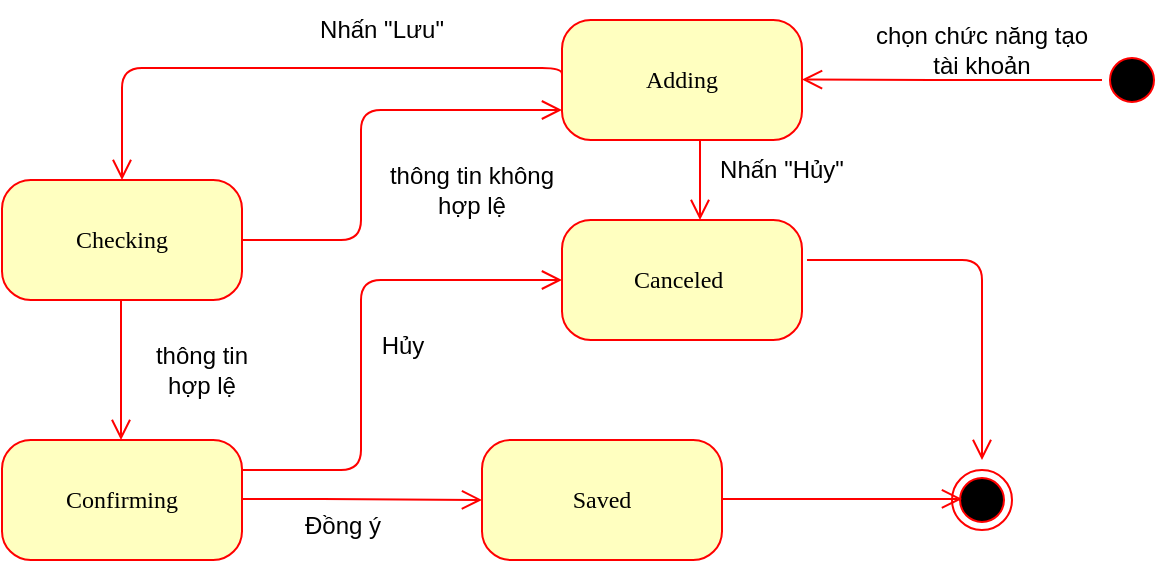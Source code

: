 <mxfile version="26.2.13">
  <diagram name="Page-1" id="58cdce13-f638-feb5-8d6f-7d28b1aa9fa0">
    <mxGraphModel grid="1" page="1" gridSize="10" guides="1" tooltips="1" connect="1" arrows="1" fold="1" pageScale="1" pageWidth="1100" pageHeight="850" background="none" math="0" shadow="0">
      <root>
        <mxCell id="0" />
        <mxCell id="1" parent="0" />
        <mxCell id="EPDN5h1PnaRbW-wHKBpo-1" value="" style="ellipse;html=1;shape=startState;fillColor=#000000;strokeColor=#ff0000;rounded=1;shadow=0;comic=0;labelBackgroundColor=none;fontFamily=Verdana;fontSize=12;fontColor=#000000;align=center;direction=south;" vertex="1" parent="1">
          <mxGeometry x="750" y="35" width="30" height="30" as="geometry" />
        </mxCell>
        <mxCell id="EPDN5h1PnaRbW-wHKBpo-2" value="Canceled&lt;span style=&quot;white-space: pre;&quot;&gt;&#x9;&lt;/span&gt;" style="rounded=1;whiteSpace=wrap;html=1;arcSize=24;fillColor=#ffffc0;strokeColor=#ff0000;shadow=0;comic=0;labelBackgroundColor=none;fontFamily=Verdana;fontSize=12;fontColor=#000000;align=center;" vertex="1" parent="1">
          <mxGeometry x="480" y="120" width="120" height="60" as="geometry" />
        </mxCell>
        <mxCell id="EPDN5h1PnaRbW-wHKBpo-3" value="Checking" style="rounded=1;whiteSpace=wrap;html=1;arcSize=24;fillColor=#ffffc0;strokeColor=#ff0000;shadow=0;comic=0;labelBackgroundColor=none;fontFamily=Verdana;fontSize=12;fontColor=#000000;align=center;" vertex="1" parent="1">
          <mxGeometry x="200" y="100" width="120" height="60" as="geometry" />
        </mxCell>
        <mxCell id="EPDN5h1PnaRbW-wHKBpo-4" value="Saved" style="rounded=1;whiteSpace=wrap;html=1;arcSize=24;fillColor=#ffffc0;strokeColor=#ff0000;shadow=0;comic=0;labelBackgroundColor=none;fontFamily=Verdana;fontSize=12;fontColor=#000000;align=center;" vertex="1" parent="1">
          <mxGeometry x="440" y="230" width="120" height="60" as="geometry" />
        </mxCell>
        <mxCell id="EPDN5h1PnaRbW-wHKBpo-6" value="" style="ellipse;html=1;shape=endState;fillColor=#000000;strokeColor=#ff0000;" vertex="1" parent="1">
          <mxGeometry x="675" y="245" width="30" height="30" as="geometry" />
        </mxCell>
        <mxCell id="EPDN5h1PnaRbW-wHKBpo-7" value="thông tin hợp lệ" style="text;html=1;align=center;verticalAlign=middle;whiteSpace=wrap;rounded=0;" vertex="1" parent="1">
          <mxGeometry x="270" y="180" width="60" height="30" as="geometry" />
        </mxCell>
        <mxCell id="EPDN5h1PnaRbW-wHKBpo-8" value="thông tin không hợp lệ" style="text;html=1;align=center;verticalAlign=middle;whiteSpace=wrap;rounded=0;" vertex="1" parent="1">
          <mxGeometry x="390" y="90" width="90" height="30" as="geometry" />
        </mxCell>
        <mxCell id="EPDN5h1PnaRbW-wHKBpo-9" value="Adding" style="rounded=1;whiteSpace=wrap;html=1;arcSize=24;fillColor=#ffffc0;strokeColor=#ff0000;shadow=0;comic=0;labelBackgroundColor=none;fontFamily=Verdana;fontSize=12;fontColor=#000000;align=center;" vertex="1" parent="1">
          <mxGeometry x="480" y="20" width="120" height="60" as="geometry" />
        </mxCell>
        <mxCell id="EPDN5h1PnaRbW-wHKBpo-10" style="edgeStyle=elbowEdgeStyle;html=1;entryX=1;entryY=0.75;labelBackgroundColor=none;endArrow=open;endSize=8;strokeColor=#ff0000;fontFamily=Verdana;fontSize=12;align=left;exitX=1;exitY=1;exitDx=0;exitDy=0;" edge="1" parent="1" source="EPDN5h1PnaRbW-wHKBpo-12">
          <mxGeometry relative="1" as="geometry">
            <mxPoint x="790" y="49.5" as="sourcePoint" />
            <mxPoint x="600" y="49.75" as="targetPoint" />
          </mxGeometry>
        </mxCell>
        <mxCell id="EPDN5h1PnaRbW-wHKBpo-11" style="edgeStyle=orthogonalEdgeStyle;html=1;labelBackgroundColor=none;endArrow=open;endSize=8;strokeColor=#ff0000;fontFamily=Verdana;fontSize=12;align=left;exitX=0;exitY=0.5;exitDx=0;exitDy=0;entryX=0.5;entryY=0;entryDx=0;entryDy=0;" edge="1" parent="1" source="EPDN5h1PnaRbW-wHKBpo-9" target="EPDN5h1PnaRbW-wHKBpo-3">
          <mxGeometry relative="1" as="geometry">
            <Array as="points">
              <mxPoint x="480" y="44" />
              <mxPoint x="260" y="44" />
            </Array>
            <mxPoint x="566.2" y="43.82" as="sourcePoint" />
            <mxPoint x="285" y="120" as="targetPoint" />
          </mxGeometry>
        </mxCell>
        <mxCell id="EPDN5h1PnaRbW-wHKBpo-12" value="chọn chức năng tạo tài khoản" style="text;html=1;align=center;verticalAlign=middle;whiteSpace=wrap;rounded=0;" vertex="1" parent="1">
          <mxGeometry x="630" y="20" width="120" height="30" as="geometry" />
        </mxCell>
        <mxCell id="EPDN5h1PnaRbW-wHKBpo-13" value="Nhấn &quot;Hủy&quot;" style="text;html=1;align=center;verticalAlign=middle;whiteSpace=wrap;rounded=0;" vertex="1" parent="1">
          <mxGeometry x="550" y="80" width="80" height="30" as="geometry" />
        </mxCell>
        <mxCell id="EPDN5h1PnaRbW-wHKBpo-14" style="edgeStyle=elbowEdgeStyle;html=1;exitX=0.5;exitY=1;labelBackgroundColor=none;endArrow=open;endSize=8;strokeColor=#ff0000;fontFamily=Verdana;fontSize=12;align=left;exitDx=0;exitDy=0;exitPerimeter=0;" edge="1" parent="1">
          <mxGeometry relative="1" as="geometry">
            <mxPoint x="602.5" y="140" as="sourcePoint" />
            <mxPoint x="690" y="240" as="targetPoint" />
            <Array as="points">
              <mxPoint x="690" y="160" />
              <mxPoint x="602" y="265" />
            </Array>
          </mxGeometry>
        </mxCell>
        <mxCell id="EPDN5h1PnaRbW-wHKBpo-15" style="edgeStyle=elbowEdgeStyle;html=1;exitX=0;exitY=0.5;labelBackgroundColor=none;endArrow=open;endSize=8;strokeColor=#ff0000;fontFamily=Verdana;fontSize=12;align=left;exitDx=0;exitDy=0;" edge="1" parent="1">
          <mxGeometry relative="1" as="geometry">
            <mxPoint x="259.5" y="160" as="sourcePoint" />
            <mxPoint x="260" y="230" as="targetPoint" />
            <Array as="points">
              <mxPoint x="259.5" y="220" />
              <mxPoint x="259.5" y="250" />
              <mxPoint x="209.5" y="350" />
            </Array>
          </mxGeometry>
        </mxCell>
        <mxCell id="EPDN5h1PnaRbW-wHKBpo-16" style="edgeStyle=elbowEdgeStyle;html=1;labelBackgroundColor=none;endArrow=open;endSize=8;strokeColor=#ff0000;fontFamily=Verdana;fontSize=12;align=left;entryX=0;entryY=0.75;entryDx=0;entryDy=0;" edge="1" parent="1" target="EPDN5h1PnaRbW-wHKBpo-9">
          <mxGeometry relative="1" as="geometry">
            <mxPoint x="320" y="130" as="sourcePoint" />
            <mxPoint x="440" y="130" as="targetPoint" />
            <Array as="points">
              <mxPoint x="379.5" y="235" />
            </Array>
          </mxGeometry>
        </mxCell>
        <mxCell id="EPDN5h1PnaRbW-wHKBpo-20" value="Nhấn &quot;Lưu&quot;" style="text;html=1;align=center;verticalAlign=middle;whiteSpace=wrap;rounded=0;" vertex="1" parent="1">
          <mxGeometry x="350" y="10" width="80" height="30" as="geometry" />
        </mxCell>
        <mxCell id="EPDN5h1PnaRbW-wHKBpo-21" style="edgeStyle=elbowEdgeStyle;html=1;labelBackgroundColor=none;endArrow=open;endSize=8;strokeColor=#ff0000;fontFamily=Verdana;fontSize=12;align=left;" edge="1" parent="1">
          <mxGeometry relative="1" as="geometry">
            <mxPoint x="549" y="80" as="sourcePoint" />
            <mxPoint x="549" y="120" as="targetPoint" />
          </mxGeometry>
        </mxCell>
        <mxCell id="EPDN5h1PnaRbW-wHKBpo-26" value="Confirming" style="rounded=1;whiteSpace=wrap;html=1;arcSize=24;fillColor=#ffffc0;strokeColor=#ff0000;shadow=0;comic=0;labelBackgroundColor=none;fontFamily=Verdana;fontSize=12;fontColor=#000000;align=center;" vertex="1" parent="1">
          <mxGeometry x="200" y="230" width="120" height="60" as="geometry" />
        </mxCell>
        <mxCell id="EPDN5h1PnaRbW-wHKBpo-33" style="edgeStyle=elbowEdgeStyle;html=1;labelBackgroundColor=none;endArrow=open;endSize=8;strokeColor=#ff0000;fontFamily=Verdana;fontSize=12;align=left;entryX=0;entryY=0.5;entryDx=0;entryDy=0;" edge="1" parent="1" target="EPDN5h1PnaRbW-wHKBpo-4">
          <mxGeometry relative="1" as="geometry">
            <mxPoint x="320" y="259.5" as="sourcePoint" />
            <mxPoint x="430" y="259.5" as="targetPoint" />
            <Array as="points">
              <mxPoint x="370" y="379.5" />
              <mxPoint x="370" y="409.5" />
              <mxPoint x="320" y="509.5" />
            </Array>
          </mxGeometry>
        </mxCell>
        <mxCell id="EPDN5h1PnaRbW-wHKBpo-34" style="edgeStyle=elbowEdgeStyle;html=1;labelBackgroundColor=none;endArrow=open;endSize=8;strokeColor=#ff0000;fontFamily=Verdana;fontSize=12;align=left;entryX=0.167;entryY=0.483;entryDx=0;entryDy=0;entryPerimeter=0;" edge="1" parent="1" target="EPDN5h1PnaRbW-wHKBpo-6">
          <mxGeometry relative="1" as="geometry">
            <mxPoint x="560" y="259.5" as="sourcePoint" />
            <mxPoint x="670" y="259.5" as="targetPoint" />
            <Array as="points">
              <mxPoint x="610" y="379.5" />
              <mxPoint x="610" y="409.5" />
              <mxPoint x="560" y="509.5" />
            </Array>
          </mxGeometry>
        </mxCell>
        <mxCell id="EPDN5h1PnaRbW-wHKBpo-35" style="edgeStyle=elbowEdgeStyle;html=1;labelBackgroundColor=none;endArrow=open;endSize=8;strokeColor=#ff0000;fontFamily=Verdana;fontSize=12;align=left;entryX=0;entryY=0.5;entryDx=0;entryDy=0;" edge="1" parent="1" target="EPDN5h1PnaRbW-wHKBpo-2">
          <mxGeometry relative="1" as="geometry">
            <mxPoint x="320" y="245" as="sourcePoint" />
            <mxPoint x="480" y="180" as="targetPoint" />
            <Array as="points">
              <mxPoint x="379.5" y="350" />
            </Array>
          </mxGeometry>
        </mxCell>
        <mxCell id="EPDN5h1PnaRbW-wHKBpo-37" value="Hủy" style="text;html=1;align=center;verticalAlign=middle;resizable=0;points=[];autosize=1;strokeColor=none;fillColor=none;" vertex="1" parent="1">
          <mxGeometry x="380" y="168" width="40" height="30" as="geometry" />
        </mxCell>
        <mxCell id="EPDN5h1PnaRbW-wHKBpo-38" value="Đồng ý" style="text;html=1;align=center;verticalAlign=middle;resizable=0;points=[];autosize=1;strokeColor=none;fillColor=none;" vertex="1" parent="1">
          <mxGeometry x="340" y="258" width="60" height="30" as="geometry" />
        </mxCell>
      </root>
    </mxGraphModel>
  </diagram>
</mxfile>
